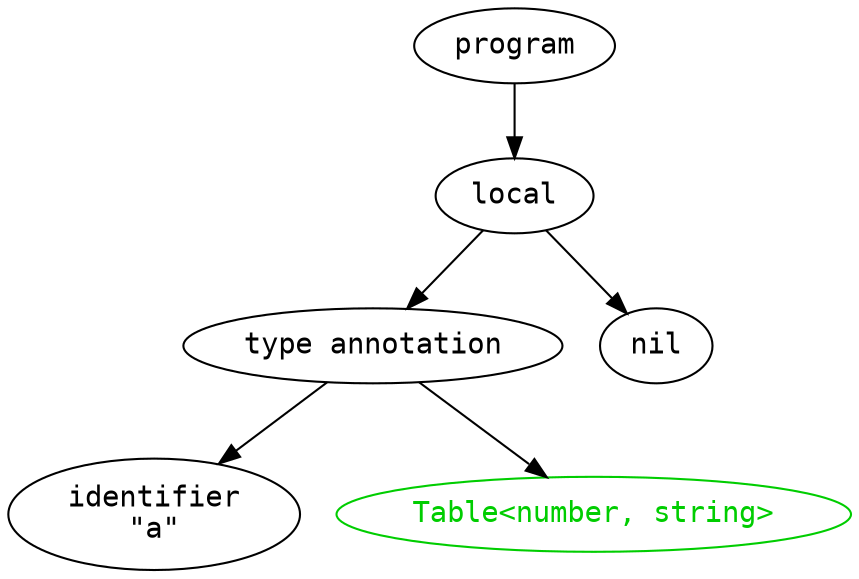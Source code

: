 digraph G
{
	node[fontname=Monospace]
	n0[label="program"]
	n1[label="local"]
	n0->n1
	n2[label="type annotation"]
	n1->n2
	n3[label="identifier\n\"a\""]
	n2->n3
	n4[label="Table<number, string>"]
	n4[color=green3]
	n4[fontcolor=green3]
	n2->n4
	n5[label="nil"]
	n1->n5
}
